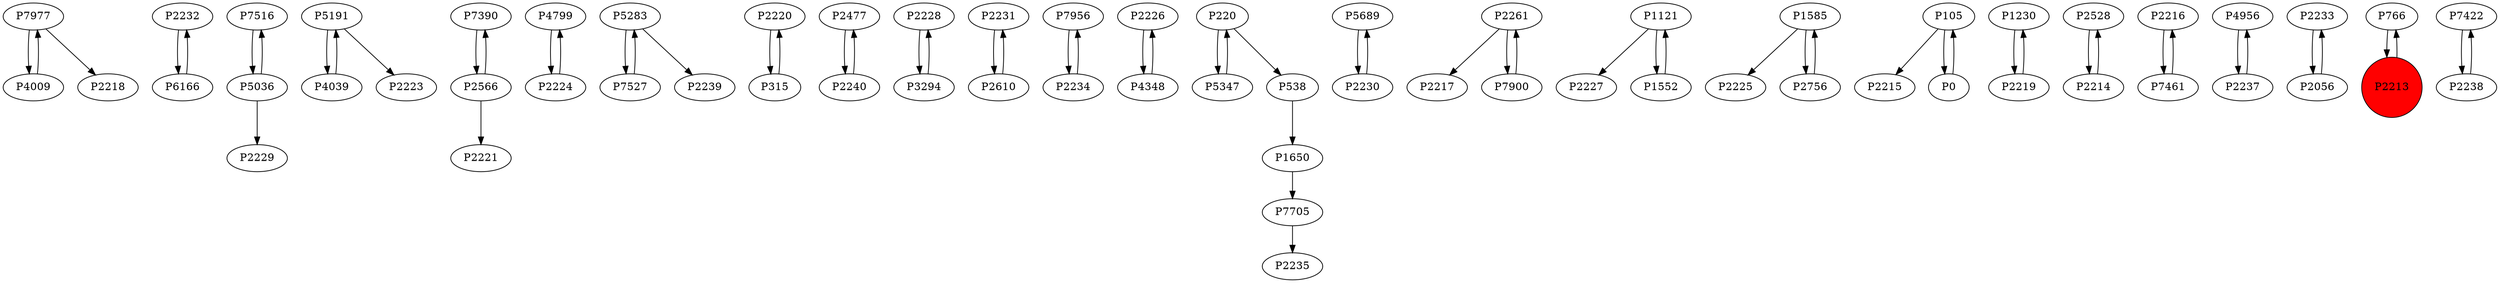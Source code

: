digraph {
	P7977 -> P4009
	P4009 -> P7977
	P2232 -> P6166
	P7516 -> P5036
	P5191 -> P4039
	P7390 -> P2566
	P4799 -> P2224
	P7977 -> P2218
	P6166 -> P2232
	P5283 -> P7527
	P2220 -> P315
	P2477 -> P2240
	P2228 -> P3294
	P2231 -> P2610
	P7956 -> P2234
	P315 -> P2220
	P2566 -> P7390
	P5283 -> P2239
	P2226 -> P4348
	P7705 -> P2235
	P5689 -> P2230
	P2261 -> P2217
	P1121 -> P2227
	P220 -> P5347
	P2566 -> P2221
	P2261 -> P7900
	P2610 -> P2231
	P1585 -> P2225
	P1121 -> P1552
	P105 -> P2215
	P1230 -> P2219
	P538 -> P1650
	P3294 -> P2228
	P2230 -> P5689
	P1585 -> P2756
	P7527 -> P5283
	P2528 -> P2214
	P2240 -> P2477
	P220 -> P538
	P2224 -> P4799
	P2216 -> P7461
	P2214 -> P2528
	P5347 -> P220
	P1650 -> P7705
	P4956 -> P2237
	P2756 -> P1585
	P2233 -> P2056
	P766 -> P2213
	P5191 -> P2223
	P105 -> P0
	P5036 -> P2229
	P4039 -> P5191
	P2056 -> P2233
	P0 -> P105
	P2219 -> P1230
	P5036 -> P7516
	P7422 -> P2238
	P7900 -> P2261
	P4348 -> P2226
	P2237 -> P4956
	P1552 -> P1121
	P7461 -> P2216
	P2213 -> P766
	P2238 -> P7422
	P2234 -> P7956
	P2213 [shape=circle]
	P2213 [style=filled]
	P2213 [fillcolor=red]
}